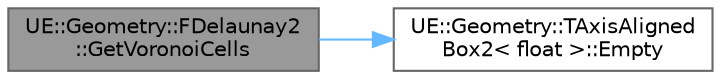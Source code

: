 digraph "UE::Geometry::FDelaunay2::GetVoronoiCells"
{
 // INTERACTIVE_SVG=YES
 // LATEX_PDF_SIZE
  bgcolor="transparent";
  edge [fontname=Helvetica,fontsize=10,labelfontname=Helvetica,labelfontsize=10];
  node [fontname=Helvetica,fontsize=10,shape=box,height=0.2,width=0.4];
  rankdir="LR";
  Node1 [id="Node000001",label="UE::Geometry::FDelaunay2\l::GetVoronoiCells",height=0.2,width=0.4,color="gray40", fillcolor="grey60", style="filled", fontcolor="black",tooltip=" "];
  Node1 -> Node2 [id="edge1_Node000001_Node000002",color="steelblue1",style="solid",tooltip=" "];
  Node2 [id="Node000002",label="UE::Geometry::TAxisAligned\lBox2\< float \>::Empty",height=0.2,width=0.4,color="grey40", fillcolor="white", style="filled",URL="$d2/db6/structUE_1_1Geometry_1_1TAxisAlignedBox2.html#ad66ba3876fc4a048d579699f47b852a9",tooltip=" "];
}
